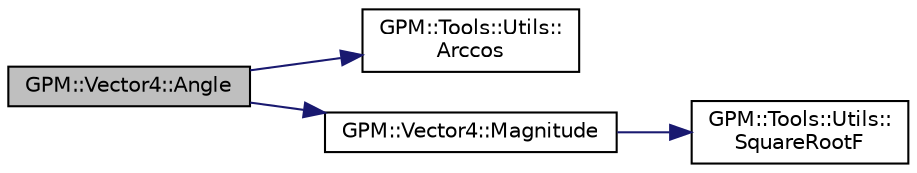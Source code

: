 digraph "GPM::Vector4::Angle"
{
 // INTERACTIVE_SVG=YES
 // LATEX_PDF_SIZE
  edge [fontname="Helvetica",fontsize="10",labelfontname="Helvetica",labelfontsize="10"];
  node [fontname="Helvetica",fontsize="10",shape=record];
  rankdir="LR";
  Node66 [label="GPM::Vector4::Angle",height=0.2,width=0.4,color="black", fillcolor="grey75", style="filled", fontcolor="black",tooltip="Calculate the angle between two vectors in radiant."];
  Node66 -> Node67 [color="midnightblue",fontsize="10",style="solid",fontname="Helvetica"];
  Node67 [label="GPM::Tools::Utils::\lArccos",height=0.2,width=0.4,color="black", fillcolor="white", style="filled",URL="$class_g_p_m_1_1_tools_1_1_utils.html#a4ca49fd87d0bbc3e8e9bb77b81c8066a",tooltip=" "];
  Node66 -> Node68 [color="midnightblue",fontsize="10",style="solid",fontname="Helvetica"];
  Node68 [label="GPM::Vector4::Magnitude",height=0.2,width=0.4,color="black", fillcolor="white", style="filled",URL="$struct_g_p_m_1_1_vector4.html#ae9e4e3e51a8a5131e1e88eaa348ea523",tooltip="Calculate the length of the vector."];
  Node68 -> Node69 [color="midnightblue",fontsize="10",style="solid",fontname="Helvetica"];
  Node69 [label="GPM::Tools::Utils::\lSquareRootF",height=0.2,width=0.4,color="black", fillcolor="white", style="filled",URL="$class_g_p_m_1_1_tools_1_1_utils.html#ac02dd6b4a5f4275ca20e53fdda56f434",tooltip="Return the square root of a numeric value with float precision."];
}
